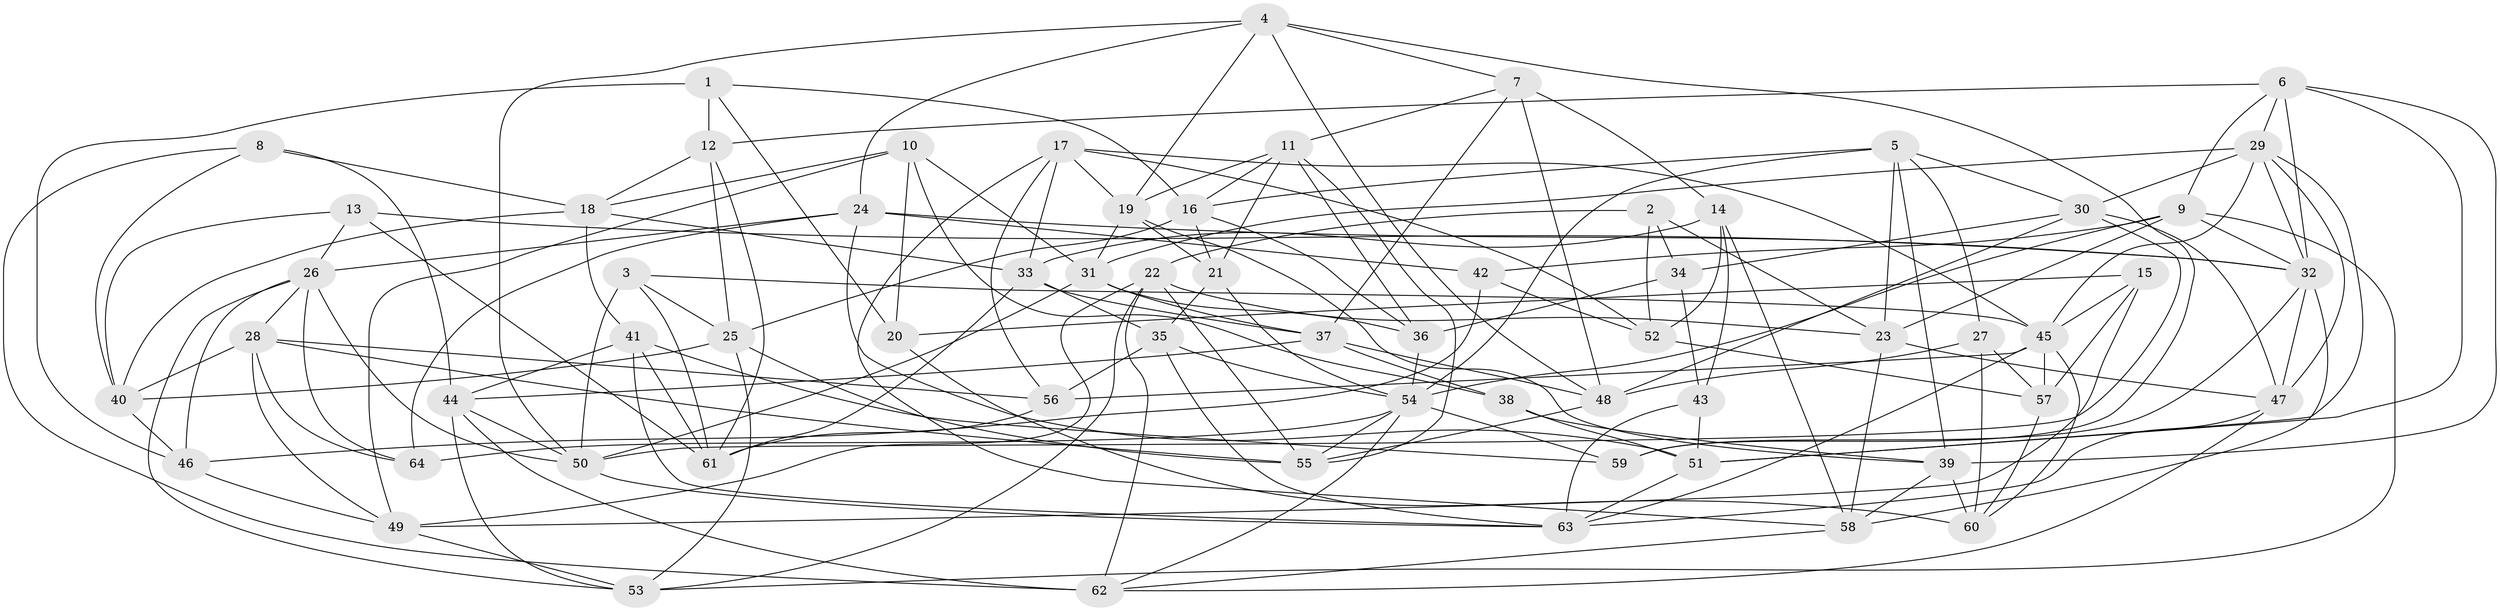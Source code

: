// original degree distribution, {4: 1.0}
// Generated by graph-tools (version 1.1) at 2025/03/03/09/25 03:03:01]
// undirected, 64 vertices, 177 edges
graph export_dot {
graph [start="1"]
  node [color=gray90,style=filled];
  1;
  2;
  3;
  4;
  5;
  6;
  7;
  8;
  9;
  10;
  11;
  12;
  13;
  14;
  15;
  16;
  17;
  18;
  19;
  20;
  21;
  22;
  23;
  24;
  25;
  26;
  27;
  28;
  29;
  30;
  31;
  32;
  33;
  34;
  35;
  36;
  37;
  38;
  39;
  40;
  41;
  42;
  43;
  44;
  45;
  46;
  47;
  48;
  49;
  50;
  51;
  52;
  53;
  54;
  55;
  56;
  57;
  58;
  59;
  60;
  61;
  62;
  63;
  64;
  1 -- 12 [weight=2.0];
  1 -- 16 [weight=1.0];
  1 -- 20 [weight=1.0];
  1 -- 46 [weight=2.0];
  2 -- 22 [weight=1.0];
  2 -- 23 [weight=1.0];
  2 -- 34 [weight=1.0];
  2 -- 52 [weight=1.0];
  3 -- 25 [weight=1.0];
  3 -- 45 [weight=1.0];
  3 -- 50 [weight=1.0];
  3 -- 61 [weight=1.0];
  4 -- 7 [weight=1.0];
  4 -- 19 [weight=1.0];
  4 -- 24 [weight=1.0];
  4 -- 48 [weight=1.0];
  4 -- 50 [weight=1.0];
  4 -- 59 [weight=1.0];
  5 -- 16 [weight=1.0];
  5 -- 23 [weight=1.0];
  5 -- 27 [weight=1.0];
  5 -- 30 [weight=1.0];
  5 -- 39 [weight=1.0];
  5 -- 54 [weight=1.0];
  6 -- 9 [weight=1.0];
  6 -- 12 [weight=1.0];
  6 -- 29 [weight=1.0];
  6 -- 32 [weight=1.0];
  6 -- 39 [weight=1.0];
  6 -- 51 [weight=1.0];
  7 -- 11 [weight=1.0];
  7 -- 14 [weight=2.0];
  7 -- 37 [weight=1.0];
  7 -- 48 [weight=1.0];
  8 -- 18 [weight=1.0];
  8 -- 40 [weight=1.0];
  8 -- 44 [weight=1.0];
  8 -- 62 [weight=1.0];
  9 -- 23 [weight=1.0];
  9 -- 32 [weight=1.0];
  9 -- 42 [weight=1.0];
  9 -- 53 [weight=1.0];
  9 -- 54 [weight=1.0];
  10 -- 18 [weight=1.0];
  10 -- 20 [weight=2.0];
  10 -- 31 [weight=1.0];
  10 -- 38 [weight=1.0];
  10 -- 49 [weight=1.0];
  11 -- 16 [weight=1.0];
  11 -- 19 [weight=1.0];
  11 -- 21 [weight=1.0];
  11 -- 36 [weight=1.0];
  11 -- 55 [weight=1.0];
  12 -- 18 [weight=1.0];
  12 -- 25 [weight=1.0];
  12 -- 61 [weight=1.0];
  13 -- 26 [weight=1.0];
  13 -- 32 [weight=1.0];
  13 -- 40 [weight=1.0];
  13 -- 61 [weight=1.0];
  14 -- 33 [weight=1.0];
  14 -- 43 [weight=1.0];
  14 -- 52 [weight=1.0];
  14 -- 58 [weight=1.0];
  15 -- 20 [weight=1.0];
  15 -- 45 [weight=1.0];
  15 -- 49 [weight=1.0];
  15 -- 57 [weight=1.0];
  16 -- 21 [weight=1.0];
  16 -- 25 [weight=1.0];
  16 -- 36 [weight=1.0];
  17 -- 19 [weight=1.0];
  17 -- 33 [weight=1.0];
  17 -- 45 [weight=1.0];
  17 -- 52 [weight=1.0];
  17 -- 56 [weight=1.0];
  17 -- 58 [weight=1.0];
  18 -- 33 [weight=1.0];
  18 -- 40 [weight=1.0];
  18 -- 41 [weight=1.0];
  19 -- 21 [weight=1.0];
  19 -- 31 [weight=1.0];
  19 -- 39 [weight=1.0];
  20 -- 60 [weight=2.0];
  21 -- 35 [weight=1.0];
  21 -- 54 [weight=2.0];
  22 -- 23 [weight=1.0];
  22 -- 49 [weight=1.0];
  22 -- 53 [weight=1.0];
  22 -- 55 [weight=1.0];
  22 -- 62 [weight=1.0];
  23 -- 47 [weight=1.0];
  23 -- 58 [weight=1.0];
  24 -- 26 [weight=1.0];
  24 -- 32 [weight=1.0];
  24 -- 42 [weight=1.0];
  24 -- 51 [weight=1.0];
  24 -- 64 [weight=1.0];
  25 -- 40 [weight=1.0];
  25 -- 53 [weight=1.0];
  25 -- 55 [weight=1.0];
  26 -- 28 [weight=1.0];
  26 -- 46 [weight=1.0];
  26 -- 50 [weight=2.0];
  26 -- 53 [weight=1.0];
  26 -- 64 [weight=1.0];
  27 -- 48 [weight=1.0];
  27 -- 57 [weight=1.0];
  27 -- 60 [weight=1.0];
  28 -- 40 [weight=1.0];
  28 -- 49 [weight=1.0];
  28 -- 55 [weight=1.0];
  28 -- 56 [weight=1.0];
  28 -- 64 [weight=1.0];
  29 -- 30 [weight=2.0];
  29 -- 31 [weight=1.0];
  29 -- 32 [weight=1.0];
  29 -- 45 [weight=1.0];
  29 -- 47 [weight=1.0];
  29 -- 51 [weight=1.0];
  30 -- 34 [weight=2.0];
  30 -- 47 [weight=1.0];
  30 -- 48 [weight=1.0];
  30 -- 50 [weight=1.0];
  31 -- 36 [weight=1.0];
  31 -- 37 [weight=1.0];
  31 -- 50 [weight=1.0];
  32 -- 47 [weight=1.0];
  32 -- 58 [weight=1.0];
  32 -- 59 [weight=1.0];
  33 -- 35 [weight=1.0];
  33 -- 37 [weight=1.0];
  33 -- 61 [weight=1.0];
  34 -- 36 [weight=2.0];
  34 -- 43 [weight=1.0];
  35 -- 54 [weight=1.0];
  35 -- 56 [weight=2.0];
  35 -- 63 [weight=1.0];
  36 -- 54 [weight=1.0];
  37 -- 38 [weight=1.0];
  37 -- 44 [weight=1.0];
  37 -- 48 [weight=1.0];
  38 -- 39 [weight=1.0];
  38 -- 51 [weight=1.0];
  39 -- 58 [weight=1.0];
  39 -- 60 [weight=1.0];
  40 -- 46 [weight=1.0];
  41 -- 44 [weight=1.0];
  41 -- 59 [weight=1.0];
  41 -- 61 [weight=1.0];
  41 -- 63 [weight=2.0];
  42 -- 46 [weight=1.0];
  42 -- 52 [weight=1.0];
  43 -- 51 [weight=1.0];
  43 -- 63 [weight=1.0];
  44 -- 50 [weight=1.0];
  44 -- 53 [weight=1.0];
  44 -- 62 [weight=1.0];
  45 -- 56 [weight=1.0];
  45 -- 57 [weight=1.0];
  45 -- 60 [weight=1.0];
  45 -- 63 [weight=1.0];
  46 -- 49 [weight=1.0];
  47 -- 62 [weight=1.0];
  47 -- 63 [weight=1.0];
  48 -- 55 [weight=1.0];
  49 -- 53 [weight=1.0];
  50 -- 63 [weight=1.0];
  51 -- 63 [weight=1.0];
  52 -- 57 [weight=2.0];
  54 -- 55 [weight=1.0];
  54 -- 59 [weight=1.0];
  54 -- 62 [weight=1.0];
  54 -- 64 [weight=1.0];
  56 -- 61 [weight=1.0];
  57 -- 60 [weight=1.0];
  58 -- 62 [weight=1.0];
}
